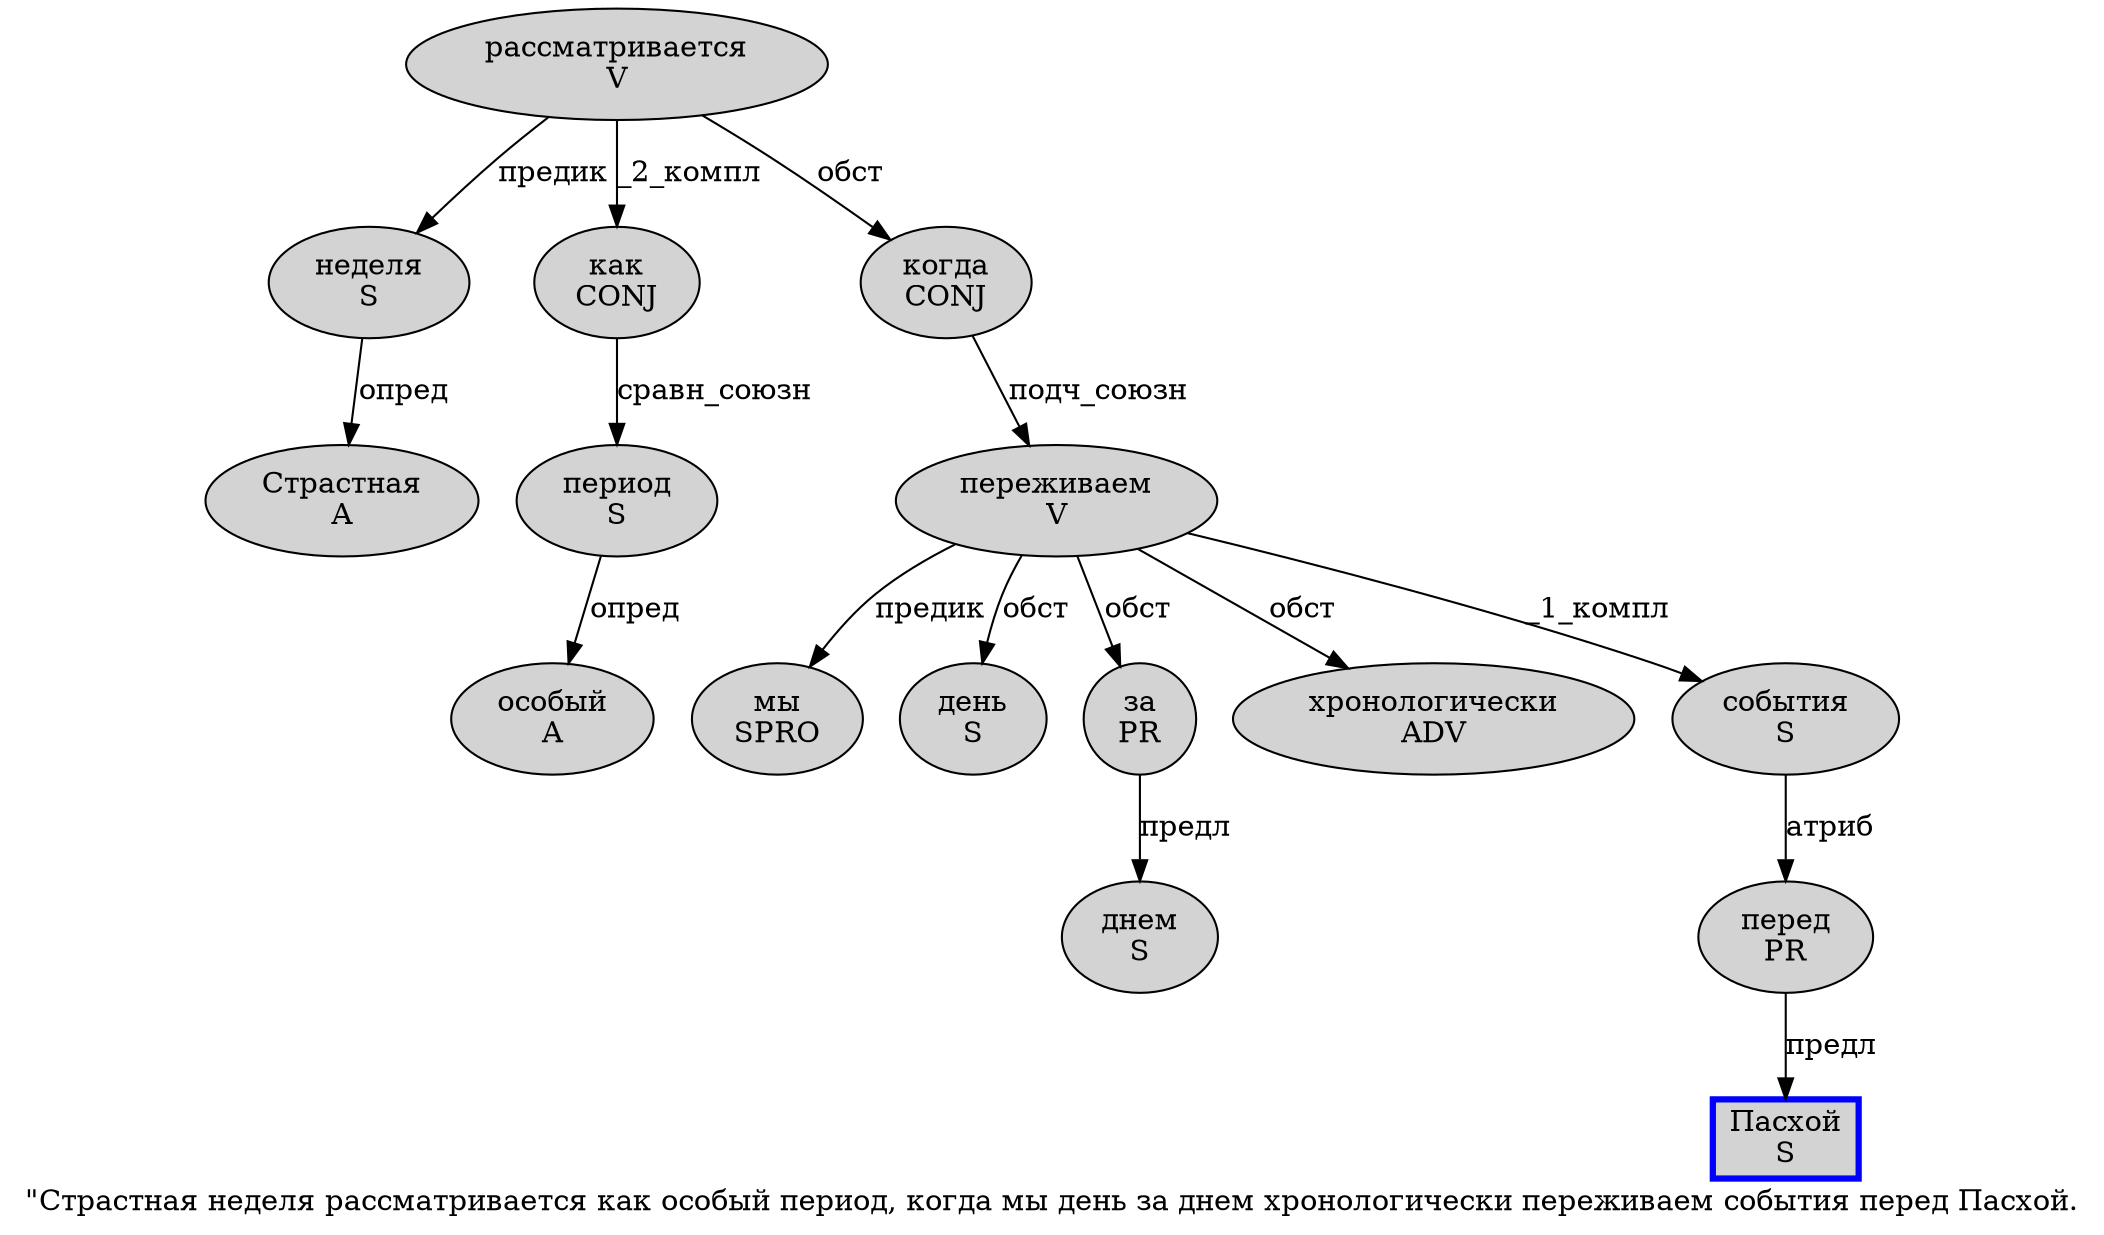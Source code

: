 digraph SENTENCE_1042 {
	graph [label="\"Страстная неделя рассматривается как особый период, когда мы день за днем хронологически переживаем события перед Пасхой."]
	node [style=filled]
		1 [label="Страстная
A" color="" fillcolor=lightgray penwidth=1 shape=ellipse]
		2 [label="неделя
S" color="" fillcolor=lightgray penwidth=1 shape=ellipse]
		3 [label="рассматривается
V" color="" fillcolor=lightgray penwidth=1 shape=ellipse]
		4 [label="как
CONJ" color="" fillcolor=lightgray penwidth=1 shape=ellipse]
		5 [label="особый
A" color="" fillcolor=lightgray penwidth=1 shape=ellipse]
		6 [label="период
S" color="" fillcolor=lightgray penwidth=1 shape=ellipse]
		8 [label="когда
CONJ" color="" fillcolor=lightgray penwidth=1 shape=ellipse]
		9 [label="мы
SPRO" color="" fillcolor=lightgray penwidth=1 shape=ellipse]
		10 [label="день
S" color="" fillcolor=lightgray penwidth=1 shape=ellipse]
		11 [label="за
PR" color="" fillcolor=lightgray penwidth=1 shape=ellipse]
		12 [label="днем
S" color="" fillcolor=lightgray penwidth=1 shape=ellipse]
		13 [label="хронологически
ADV" color="" fillcolor=lightgray penwidth=1 shape=ellipse]
		14 [label="переживаем
V" color="" fillcolor=lightgray penwidth=1 shape=ellipse]
		15 [label="события
S" color="" fillcolor=lightgray penwidth=1 shape=ellipse]
		16 [label="перед
PR" color="" fillcolor=lightgray penwidth=1 shape=ellipse]
		17 [label="Пасхой
S" color=blue fillcolor=lightgray penwidth=3 shape=box]
			11 -> 12 [label="предл"]
			8 -> 14 [label="подч_союзн"]
			3 -> 2 [label="предик"]
			3 -> 4 [label="_2_компл"]
			3 -> 8 [label="обст"]
			4 -> 6 [label="сравн_союзн"]
			6 -> 5 [label="опред"]
			15 -> 16 [label="атриб"]
			2 -> 1 [label="опред"]
			16 -> 17 [label="предл"]
			14 -> 9 [label="предик"]
			14 -> 10 [label="обст"]
			14 -> 11 [label="обст"]
			14 -> 13 [label="обст"]
			14 -> 15 [label="_1_компл"]
}